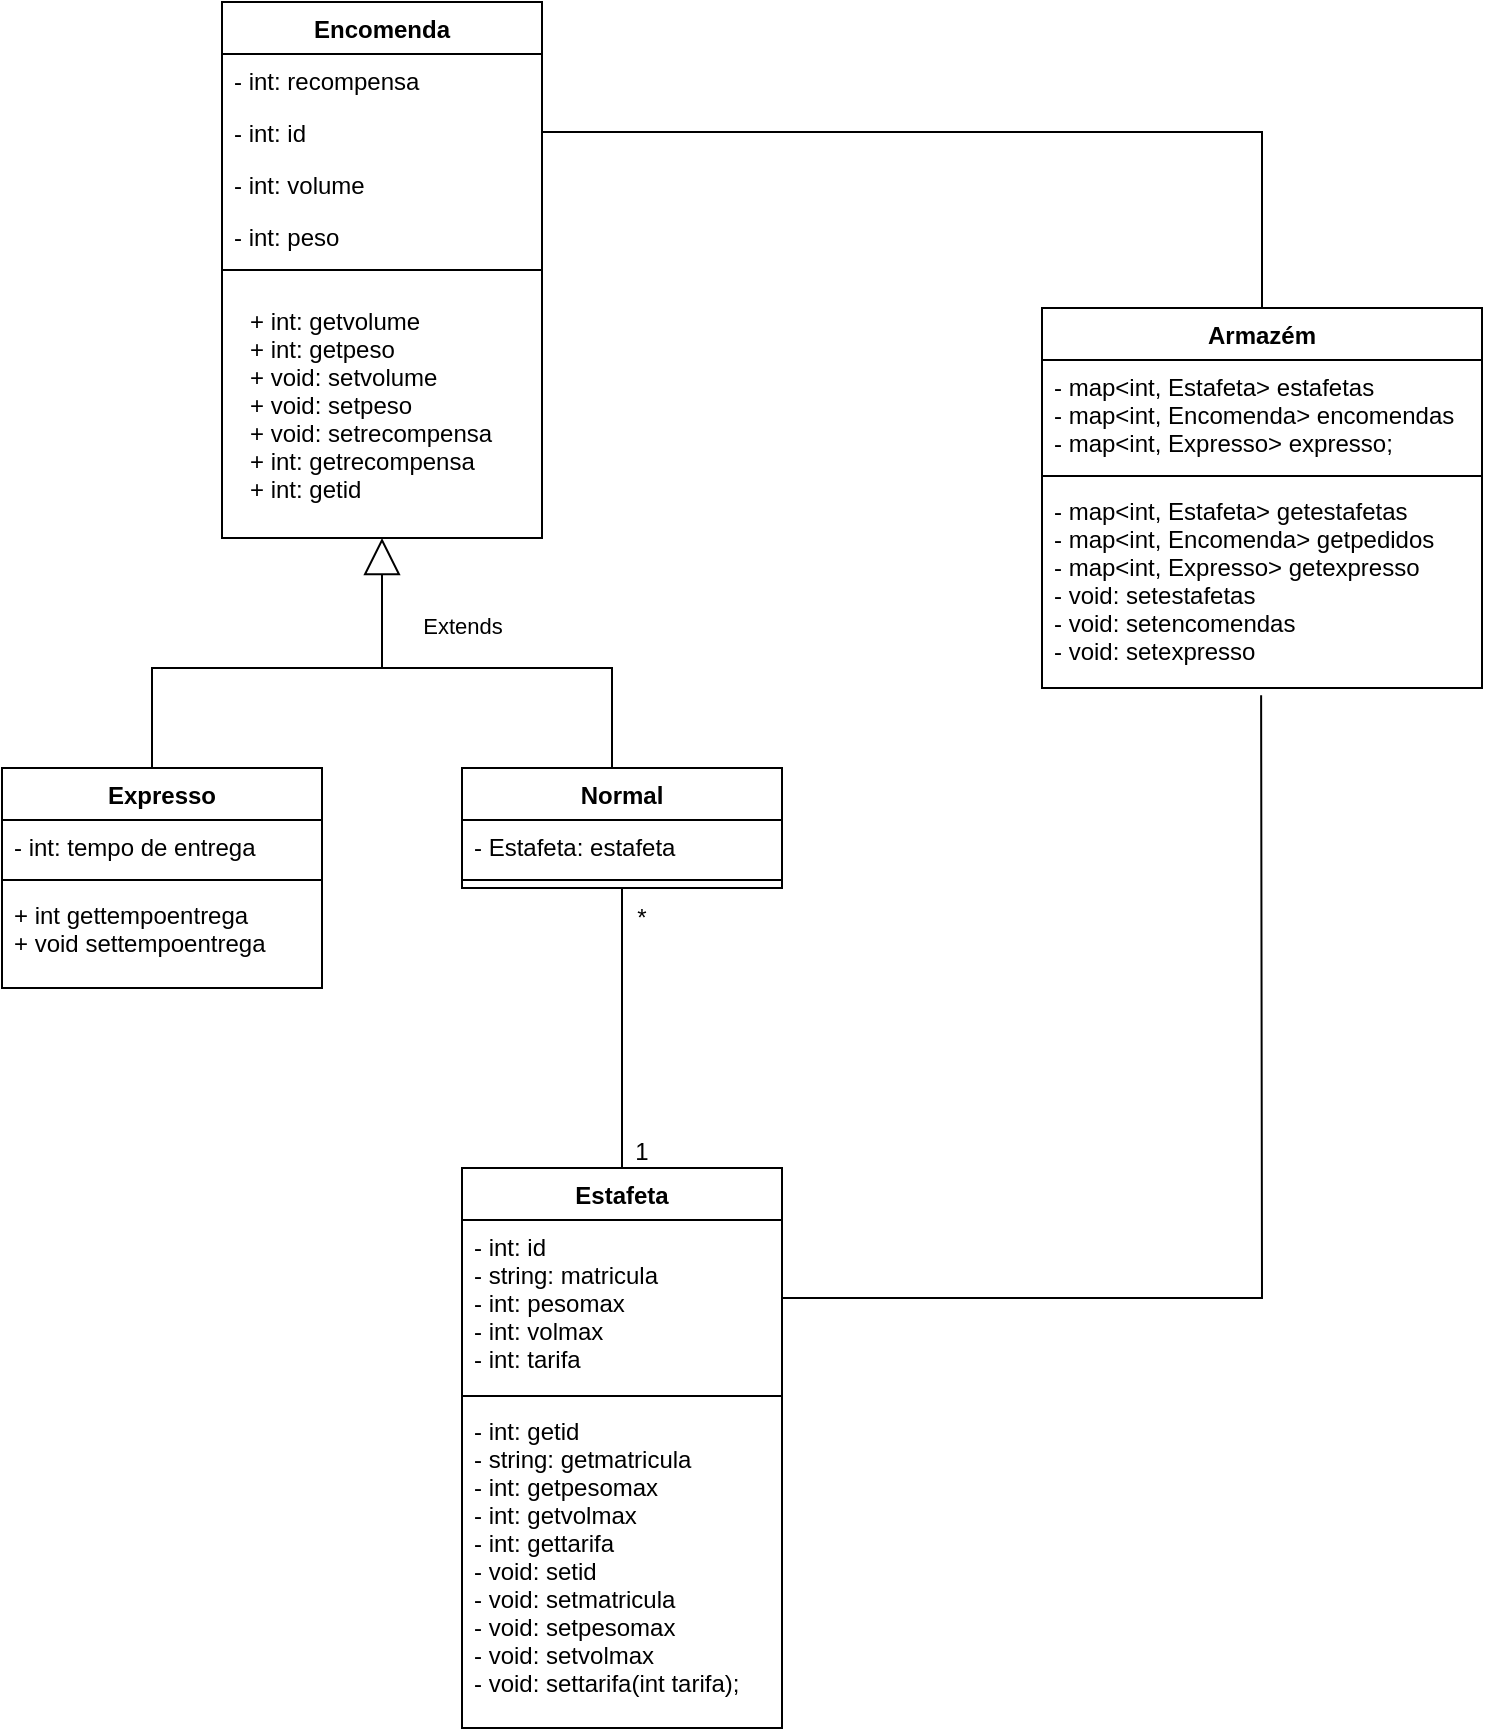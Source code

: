 <mxfile version="15.5.4" type="embed"><diagram id="C5RBs43oDa-KdzZeNtuy" name="Page-1"><mxGraphModel dx="1313" dy="880" grid="1" gridSize="10" guides="1" tooltips="1" connect="1" arrows="1" fold="1" page="1" pageScale="1" pageWidth="827" pageHeight="1169" math="0" shadow="0"><root><mxCell id="WIyWlLk6GJQsqaUBKTNV-0"/><mxCell id="WIyWlLk6GJQsqaUBKTNV-1" parent="WIyWlLk6GJQsqaUBKTNV-0"/><mxCell id="1VhzgwtZWoN1v7OgEvMc-3" value="Extends" style="endArrow=block;endSize=16;endFill=0;html=1;rounded=0;exitX=0.5;exitY=0;exitDx=0;exitDy=0;entryX=0.5;entryY=1;entryDx=0;entryDy=0;" parent="WIyWlLk6GJQsqaUBKTNV-1" edge="1"><mxGeometry x="0.623" y="-40" width="160" relative="1" as="geometry"><mxPoint x="275" y="700" as="sourcePoint"/><mxPoint x="390" y="585" as="targetPoint"/><Array as="points"><mxPoint x="275" y="650"/><mxPoint x="390" y="650"/></Array><mxPoint as="offset"/></mxGeometry></mxCell><mxCell id="1VhzgwtZWoN1v7OgEvMc-9" value="" style="endArrow=none;html=1;rounded=0;entryX=0.5;entryY=0;entryDx=0;entryDy=0;" parent="WIyWlLk6GJQsqaUBKTNV-1" edge="1"><mxGeometry width="50" height="50" relative="1" as="geometry"><mxPoint x="390" y="650" as="sourcePoint"/><mxPoint x="505" y="700" as="targetPoint"/><Array as="points"><mxPoint x="505" y="650"/></Array></mxGeometry></mxCell><mxCell id="1VhzgwtZWoN1v7OgEvMc-10" value="Encomenda" style="swimlane;fontStyle=1;align=center;verticalAlign=top;childLayout=stackLayout;horizontal=1;startSize=26;horizontalStack=0;resizeParent=1;resizeParentMax=0;resizeLast=0;collapsible=1;marginBottom=0;" parent="WIyWlLk6GJQsqaUBKTNV-1" vertex="1"><mxGeometry x="310" y="317" width="160" height="268" as="geometry"/></mxCell><mxCell id="0" value="- int: recompensa" style="text;strokeColor=none;fillColor=none;align=left;verticalAlign=top;spacingLeft=4;spacingRight=4;overflow=hidden;rotatable=0;points=[[0,0.5],[1,0.5]];portConstraint=eastwest;" vertex="1" parent="1VhzgwtZWoN1v7OgEvMc-10"><mxGeometry y="26" width="160" height="26" as="geometry"/></mxCell><mxCell id="1VhzgwtZWoN1v7OgEvMc-11" value="- int: id&#10;" style="text;strokeColor=none;fillColor=none;align=left;verticalAlign=top;spacingLeft=4;spacingRight=4;overflow=hidden;rotatable=0;points=[[0,0.5],[1,0.5]];portConstraint=eastwest;" parent="1VhzgwtZWoN1v7OgEvMc-10" vertex="1"><mxGeometry y="52" width="160" height="26" as="geometry"/></mxCell><mxCell id="1" value="- int: volume&#10;" style="text;strokeColor=none;fillColor=none;align=left;verticalAlign=top;spacingLeft=4;spacingRight=4;overflow=hidden;rotatable=0;points=[[0,0.5],[1,0.5]];portConstraint=eastwest;" vertex="1" parent="1VhzgwtZWoN1v7OgEvMc-10"><mxGeometry y="78" width="160" height="26" as="geometry"/></mxCell><mxCell id="2" value="- int: peso&#10;" style="text;strokeColor=none;fillColor=none;align=left;verticalAlign=top;spacingLeft=4;spacingRight=4;overflow=hidden;rotatable=0;points=[[0,0.5],[1,0.5]];portConstraint=eastwest;" vertex="1" parent="1VhzgwtZWoN1v7OgEvMc-10"><mxGeometry y="104" width="160" height="26" as="geometry"/></mxCell><mxCell id="1VhzgwtZWoN1v7OgEvMc-12" value="" style="line;strokeWidth=1;fillColor=none;align=left;verticalAlign=middle;spacingTop=-1;spacingLeft=3;spacingRight=3;rotatable=0;labelPosition=right;points=[];portConstraint=eastwest;" parent="1VhzgwtZWoN1v7OgEvMc-10" vertex="1"><mxGeometry y="130" width="160" height="8" as="geometry"/></mxCell><mxCell id="1VhzgwtZWoN1v7OgEvMc-13" value="+ int: getvolume&#10;+ int: getpeso&#10;+ void: setvolume&#10;+ void: setpeso&#10;+ void: setrecompensa&#10;+ int: getrecompensa&#10;+ int: getid" style="text;strokeColor=none;fillColor=none;align=left;verticalAlign=top;spacingLeft=4;spacingRight=4;overflow=hidden;rotatable=0;points=[[0,0.5],[1,0.5]];portConstraint=eastwest;spacingTop=0;spacing=10;" parent="1VhzgwtZWoN1v7OgEvMc-10" vertex="1"><mxGeometry y="138" width="160" height="130" as="geometry"/></mxCell><mxCell id="1VhzgwtZWoN1v7OgEvMc-15" value="Expresso" style="swimlane;fontStyle=1;align=center;verticalAlign=top;childLayout=stackLayout;horizontal=1;startSize=26;horizontalStack=0;resizeParent=1;resizeParentMax=0;resizeLast=0;collapsible=1;marginBottom=0;" parent="WIyWlLk6GJQsqaUBKTNV-1" vertex="1"><mxGeometry x="200" y="700" width="160" height="110" as="geometry"/></mxCell><mxCell id="1VhzgwtZWoN1v7OgEvMc-16" value="- int: tempo de entrega" style="text;strokeColor=none;fillColor=none;align=left;verticalAlign=top;spacingLeft=4;spacingRight=4;overflow=hidden;rotatable=0;points=[[0,0.5],[1,0.5]];portConstraint=eastwest;" parent="1VhzgwtZWoN1v7OgEvMc-15" vertex="1"><mxGeometry y="26" width="160" height="26" as="geometry"/></mxCell><mxCell id="1VhzgwtZWoN1v7OgEvMc-17" value="" style="line;strokeWidth=1;fillColor=none;align=left;verticalAlign=middle;spacingTop=-1;spacingLeft=3;spacingRight=3;rotatable=0;labelPosition=right;points=[];portConstraint=eastwest;" parent="1VhzgwtZWoN1v7OgEvMc-15" vertex="1"><mxGeometry y="52" width="160" height="8" as="geometry"/></mxCell><mxCell id="1VhzgwtZWoN1v7OgEvMc-18" value="+ int gettempoentrega&#10;+ void settempoentrega" style="text;strokeColor=none;fillColor=none;align=left;verticalAlign=top;spacingLeft=4;spacingRight=4;overflow=hidden;rotatable=0;points=[[0,0.5],[1,0.5]];portConstraint=eastwest;" parent="1VhzgwtZWoN1v7OgEvMc-15" vertex="1"><mxGeometry y="60" width="160" height="50" as="geometry"/></mxCell><mxCell id="1VhzgwtZWoN1v7OgEvMc-20" value="Normal" style="swimlane;fontStyle=1;align=center;verticalAlign=top;childLayout=stackLayout;horizontal=1;startSize=26;horizontalStack=0;resizeParent=1;resizeParentMax=0;resizeLast=0;collapsible=1;marginBottom=0;" parent="WIyWlLk6GJQsqaUBKTNV-1" vertex="1"><mxGeometry x="430" y="700" width="160" height="60" as="geometry"/></mxCell><mxCell id="1VhzgwtZWoN1v7OgEvMc-21" value="- Estafeta: estafeta" style="text;strokeColor=none;fillColor=none;align=left;verticalAlign=top;spacingLeft=4;spacingRight=4;overflow=hidden;rotatable=0;points=[[0,0.5],[1,0.5]];portConstraint=eastwest;" parent="1VhzgwtZWoN1v7OgEvMc-20" vertex="1"><mxGeometry y="26" width="160" height="26" as="geometry"/></mxCell><mxCell id="1VhzgwtZWoN1v7OgEvMc-22" value="" style="line;strokeWidth=1;fillColor=none;align=left;verticalAlign=middle;spacingTop=-1;spacingLeft=3;spacingRight=3;rotatable=0;labelPosition=right;points=[];portConstraint=eastwest;" parent="1VhzgwtZWoN1v7OgEvMc-20" vertex="1"><mxGeometry y="52" width="160" height="8" as="geometry"/></mxCell><mxCell id="1VhzgwtZWoN1v7OgEvMc-30" value="Estafeta" style="swimlane;fontStyle=1;align=center;verticalAlign=top;childLayout=stackLayout;horizontal=1;startSize=26;horizontalStack=0;resizeParent=1;resizeParentMax=0;resizeLast=0;collapsible=1;marginBottom=0;" parent="WIyWlLk6GJQsqaUBKTNV-1" vertex="1"><mxGeometry x="430" y="900" width="160" height="280" as="geometry"/></mxCell><mxCell id="1VhzgwtZWoN1v7OgEvMc-31" value="- int: id&#10;- string: matricula&#10;- int: pesomax&#10;- int: volmax&#10;- int: tarifa" style="text;strokeColor=none;fillColor=none;align=left;verticalAlign=top;spacingLeft=4;spacingRight=4;overflow=hidden;rotatable=0;points=[[0,0.5],[1,0.5]];portConstraint=eastwest;" parent="1VhzgwtZWoN1v7OgEvMc-30" vertex="1"><mxGeometry y="26" width="160" height="84" as="geometry"/></mxCell><mxCell id="1VhzgwtZWoN1v7OgEvMc-32" value="" style="line;strokeWidth=1;fillColor=none;align=left;verticalAlign=middle;spacingTop=-1;spacingLeft=3;spacingRight=3;rotatable=0;labelPosition=right;points=[];portConstraint=eastwest;" parent="1VhzgwtZWoN1v7OgEvMc-30" vertex="1"><mxGeometry y="110" width="160" height="8" as="geometry"/></mxCell><mxCell id="1VhzgwtZWoN1v7OgEvMc-33" value="- int: getid&#10;- string: getmatricula&#10;- int: getpesomax&#10;- int: getvolmax&#10;- int: gettarifa&#10;- void: setid&#10;- void: setmatricula&#10;- void: setpesomax&#10;- void: setvolmax&#10;- void: settarifa(int tarifa);" style="text;strokeColor=none;fillColor=none;align=left;verticalAlign=top;spacingLeft=4;spacingRight=4;overflow=hidden;rotatable=0;points=[[0,0.5],[1,0.5]];portConstraint=eastwest;" parent="1VhzgwtZWoN1v7OgEvMc-30" vertex="1"><mxGeometry y="118" width="160" height="162" as="geometry"/></mxCell><mxCell id="1VhzgwtZWoN1v7OgEvMc-35" value="" style="endArrow=none;html=1;rounded=0;exitX=0.5;exitY=0;exitDx=0;exitDy=0;entryX=0.5;entryY=1;entryDx=0;entryDy=0;" parent="WIyWlLk6GJQsqaUBKTNV-1" source="1VhzgwtZWoN1v7OgEvMc-30" target="1VhzgwtZWoN1v7OgEvMc-20" edge="1"><mxGeometry width="50" height="50" relative="1" as="geometry"><mxPoint x="500" y="860" as="sourcePoint"/><mxPoint x="508.88" y="786.364" as="targetPoint"/></mxGeometry></mxCell><mxCell id="1VhzgwtZWoN1v7OgEvMc-37" value="*" style="text;html=1;strokeColor=none;fillColor=none;align=center;verticalAlign=middle;whiteSpace=wrap;rounded=0;" parent="WIyWlLk6GJQsqaUBKTNV-1" vertex="1"><mxGeometry x="510" y="770" width="20" height="10" as="geometry"/></mxCell><mxCell id="1VhzgwtZWoN1v7OgEvMc-38" value="1" style="text;html=1;strokeColor=none;fillColor=none;align=center;verticalAlign=middle;whiteSpace=wrap;rounded=0;" parent="WIyWlLk6GJQsqaUBKTNV-1" vertex="1"><mxGeometry x="510" y="887" width="20" height="10" as="geometry"/></mxCell><mxCell id="1VhzgwtZWoN1v7OgEvMc-49" value="Armazém" style="swimlane;fontStyle=1;align=center;verticalAlign=top;childLayout=stackLayout;horizontal=1;startSize=26;horizontalStack=0;resizeParent=1;resizeParentMax=0;resizeLast=0;collapsible=1;marginBottom=0;" parent="WIyWlLk6GJQsqaUBKTNV-1" vertex="1"><mxGeometry x="720" y="470" width="220" height="190" as="geometry"/></mxCell><mxCell id="1VhzgwtZWoN1v7OgEvMc-50" value="- map&lt;int, Estafeta&gt; estafetas&#10;- map&lt;int, Encomenda&gt; encomendas&#10;- map&lt;int, Expresso&gt; expresso;" style="text;strokeColor=none;fillColor=none;align=left;verticalAlign=top;spacingLeft=4;spacingRight=4;overflow=hidden;rotatable=0;points=[[0,0.5],[1,0.5]];portConstraint=eastwest;" parent="1VhzgwtZWoN1v7OgEvMc-49" vertex="1"><mxGeometry y="26" width="220" height="54" as="geometry"/></mxCell><mxCell id="1VhzgwtZWoN1v7OgEvMc-51" value="" style="line;strokeWidth=1;fillColor=none;align=left;verticalAlign=middle;spacingTop=-1;spacingLeft=3;spacingRight=3;rotatable=0;labelPosition=right;points=[];portConstraint=eastwest;" parent="1VhzgwtZWoN1v7OgEvMc-49" vertex="1"><mxGeometry y="80" width="220" height="8" as="geometry"/></mxCell><mxCell id="1VhzgwtZWoN1v7OgEvMc-52" value="- map&lt;int, Estafeta&gt; getestafetas&#10;- map&lt;int, Encomenda&gt; getpedidos&#10;- map&lt;int, Expresso&gt; getexpresso&#10;- void: setestafetas&#10;- void: setencomendas&#10;- void: setexpresso" style="text;strokeColor=none;fillColor=none;align=left;verticalAlign=top;spacingLeft=4;spacingRight=4;overflow=hidden;rotatable=0;points=[[0,0.5],[1,0.5]];portConstraint=eastwest;" parent="1VhzgwtZWoN1v7OgEvMc-49" vertex="1"><mxGeometry y="88" width="220" height="102" as="geometry"/></mxCell><mxCell id="1VhzgwtZWoN1v7OgEvMc-58" value="" style="endArrow=none;html=1;rounded=0;exitX=1;exitY=0.5;exitDx=0;exitDy=0;entryX=0.498;entryY=1.036;entryDx=0;entryDy=0;entryPerimeter=0;" parent="WIyWlLk6GJQsqaUBKTNV-1" target="1VhzgwtZWoN1v7OgEvMc-52" edge="1"><mxGeometry width="50" height="50" relative="1" as="geometry"><mxPoint x="590" y="965" as="sourcePoint"/><mxPoint x="780" y="962" as="targetPoint"/><Array as="points"><mxPoint x="830" y="965"/></Array></mxGeometry></mxCell><mxCell id="7" style="edgeStyle=orthogonalEdgeStyle;rounded=0;orthogonalLoop=1;jettySize=auto;html=1;exitX=1;exitY=0.5;exitDx=0;exitDy=0;entryX=0.5;entryY=0;entryDx=0;entryDy=0;endArrow=none;endFill=0;" edge="1" parent="WIyWlLk6GJQsqaUBKTNV-1" source="1VhzgwtZWoN1v7OgEvMc-11" target="1VhzgwtZWoN1v7OgEvMc-49"><mxGeometry relative="1" as="geometry"><mxPoint x="850" y="400" as="targetPoint"/></mxGeometry></mxCell></root></mxGraphModel></diagram></mxfile>